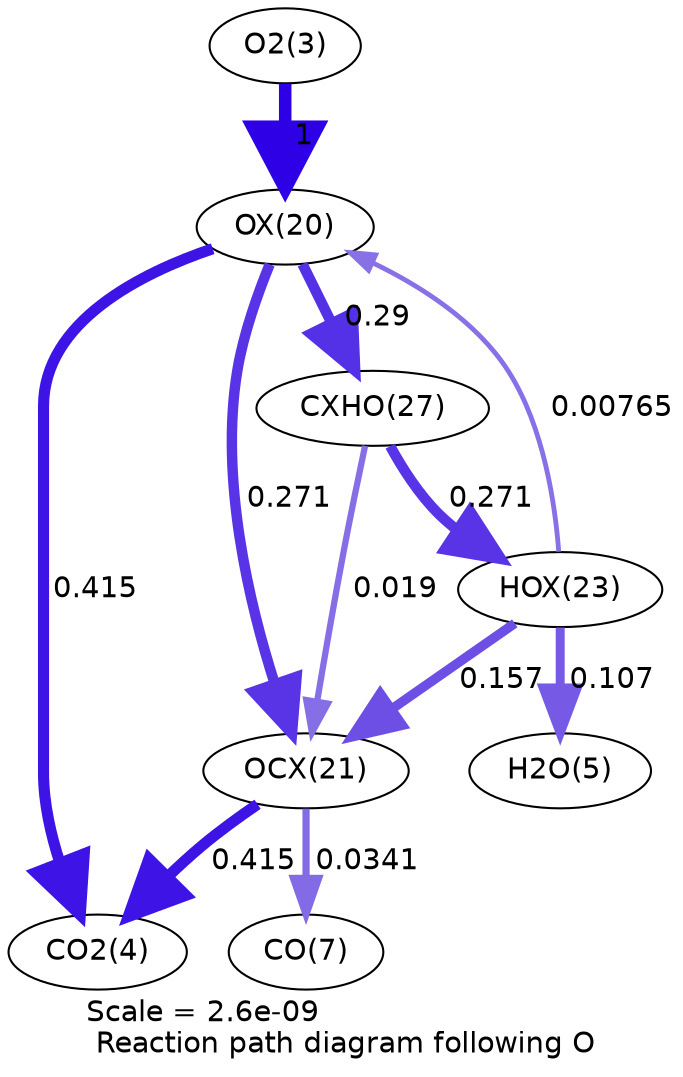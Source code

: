 digraph reaction_paths {
center=1;
s5 -> s23[fontname="Helvetica", penwidth=6, arrowsize=3, color="0.7, 1.5, 0.9"
, label=" 1"];
s23 -> s30[fontname="Helvetica", penwidth=5.07, arrowsize=2.53, color="0.7, 0.79, 0.9"
, label=" 0.29"];
s26 -> s23[fontname="Helvetica", penwidth=2.32, arrowsize=1.16, color="0.7, 0.508, 0.9"
, label=" 0.00765"];
s23 -> s24[fontname="Helvetica", penwidth=5.02, arrowsize=2.51, color="0.7, 0.771, 0.9"
, label=" 0.271"];
s23 -> s6[fontname="Helvetica", penwidth=5.34, arrowsize=2.67, color="0.7, 0.915, 0.9"
, label=" 0.415"];
s30 -> s26[fontname="Helvetica", penwidth=5.02, arrowsize=2.51, color="0.7, 0.771, 0.9"
, label=" 0.271"];
s30 -> s24[fontname="Helvetica", penwidth=3.01, arrowsize=1.5, color="0.7, 0.519, 0.9"
, label=" 0.019"];
s26 -> s7[fontname="Helvetica", penwidth=4.31, arrowsize=2.16, color="0.7, 0.607, 0.9"
, label=" 0.107"];
s26 -> s24[fontname="Helvetica", penwidth=4.6, arrowsize=2.3, color="0.7, 0.657, 0.9"
, label=" 0.157"];
s24 -> s9[fontname="Helvetica", penwidth=3.45, arrowsize=1.72, color="0.7, 0.534, 0.9"
, label=" 0.0341"];
s24 -> s6[fontname="Helvetica", penwidth=5.34, arrowsize=2.67, color="0.7, 0.915, 0.9"
, label=" 0.415"];
s5 [ fontname="Helvetica", label="O2(3)"];
s6 [ fontname="Helvetica", label="CO2(4)"];
s7 [ fontname="Helvetica", label="H2O(5)"];
s9 [ fontname="Helvetica", label="CO(7)"];
s23 [ fontname="Helvetica", label="OX(20)"];
s24 [ fontname="Helvetica", label="OCX(21)"];
s26 [ fontname="Helvetica", label="HOX(23)"];
s30 [ fontname="Helvetica", label="CXHO(27)"];
 label = "Scale = 2.6e-09\l Reaction path diagram following O";
 fontname = "Helvetica";
}
